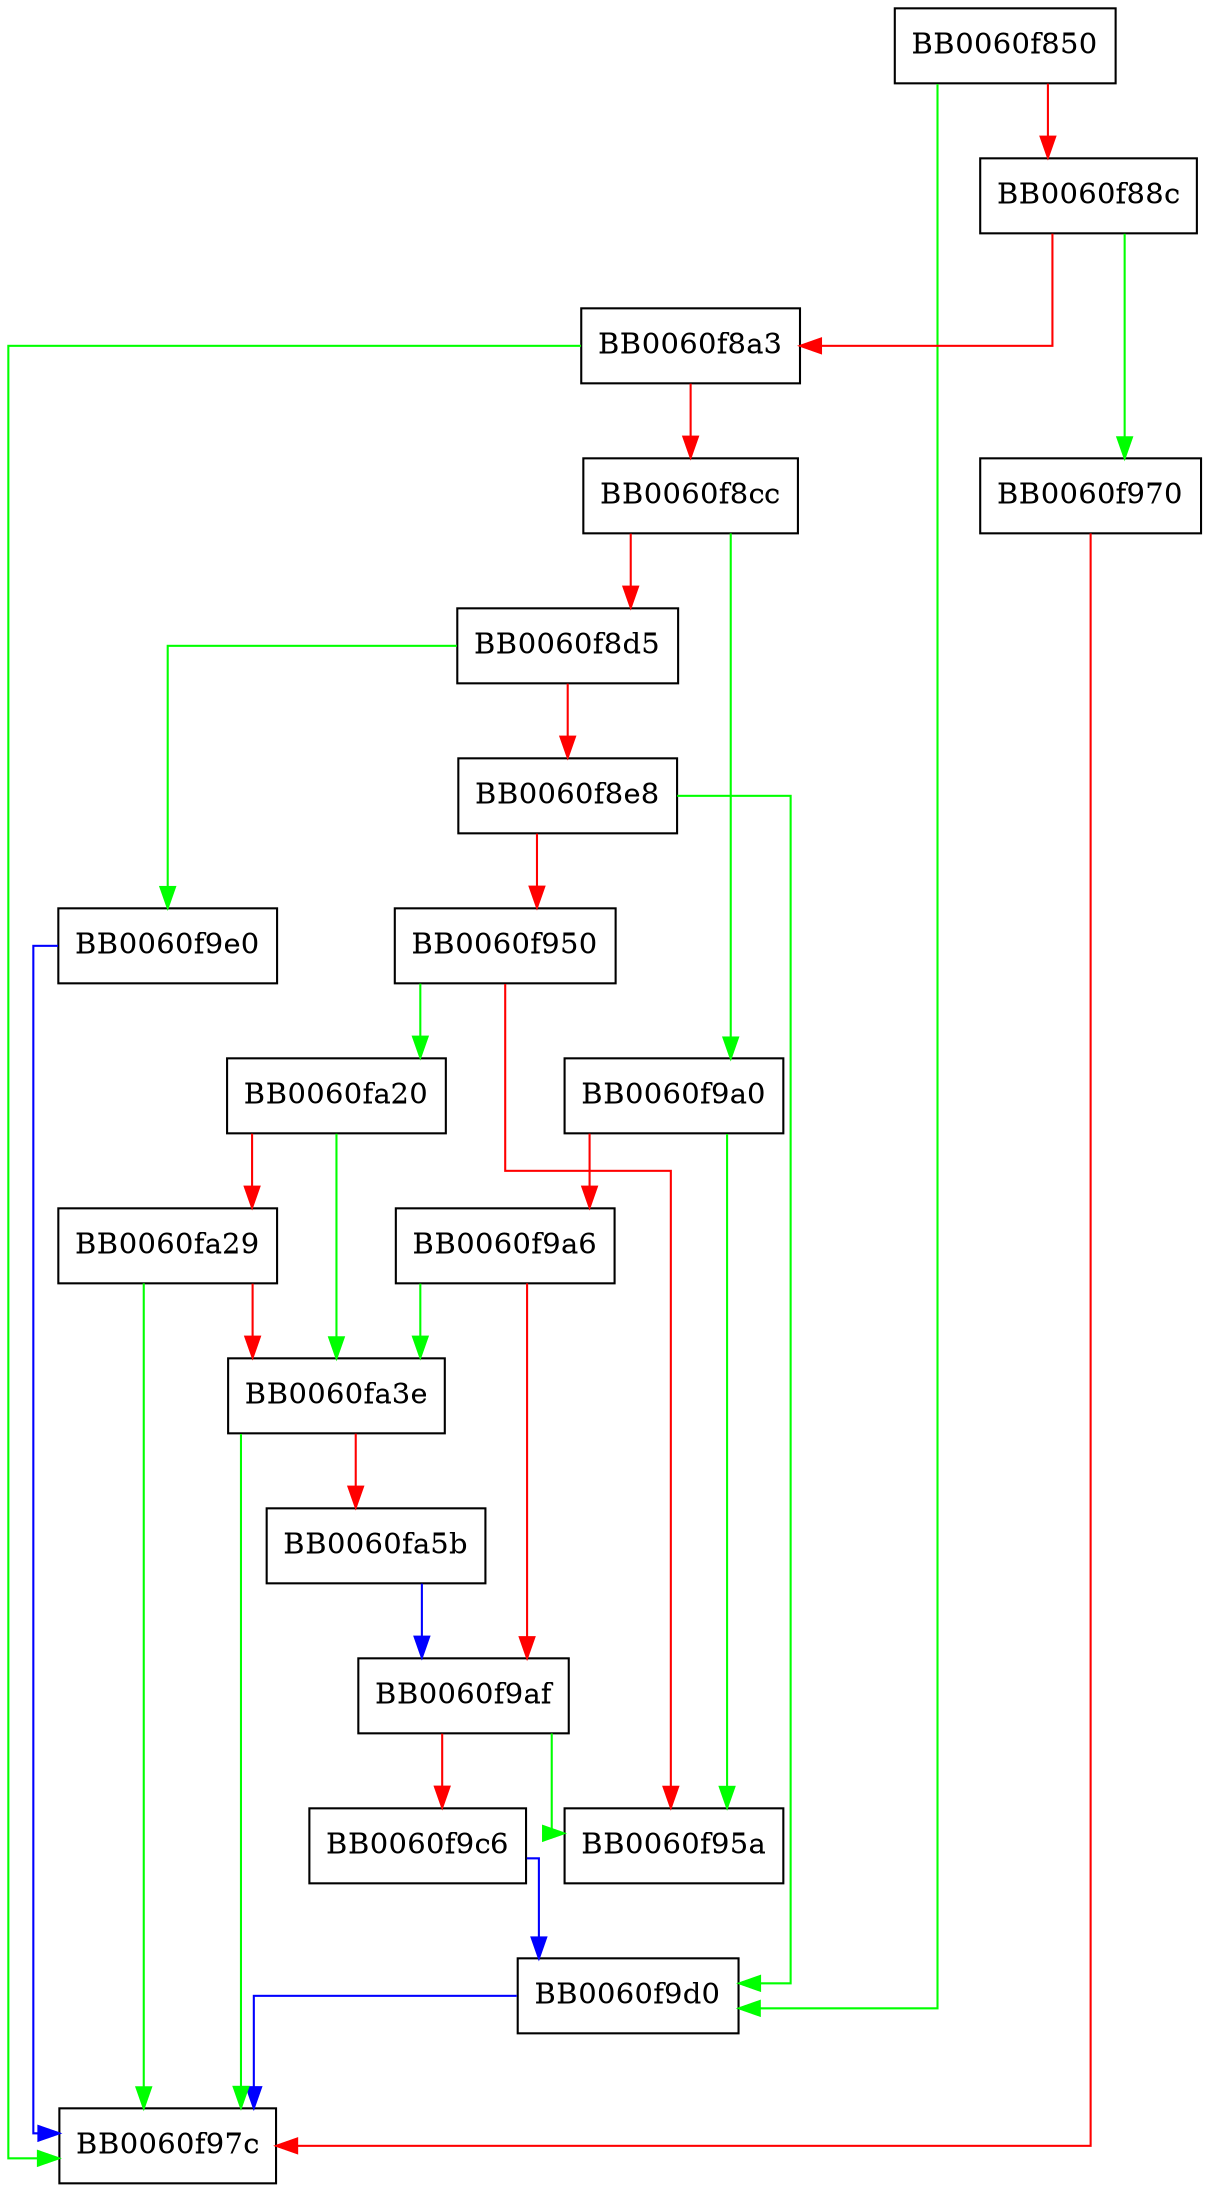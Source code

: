 digraph OCSP_request_sign {
  node [shape="box"];
  graph [splines=ortho];
  BB0060f850 -> BB0060f9d0 [color="green"];
  BB0060f850 -> BB0060f88c [color="red"];
  BB0060f88c -> BB0060f970 [color="green"];
  BB0060f88c -> BB0060f8a3 [color="red"];
  BB0060f8a3 -> BB0060f97c [color="green"];
  BB0060f8a3 -> BB0060f8cc [color="red"];
  BB0060f8cc -> BB0060f9a0 [color="green"];
  BB0060f8cc -> BB0060f8d5 [color="red"];
  BB0060f8d5 -> BB0060f9e0 [color="green"];
  BB0060f8d5 -> BB0060f8e8 [color="red"];
  BB0060f8e8 -> BB0060f9d0 [color="green"];
  BB0060f8e8 -> BB0060f950 [color="red"];
  BB0060f950 -> BB0060fa20 [color="green"];
  BB0060f950 -> BB0060f95a [color="red"];
  BB0060f970 -> BB0060f97c [color="red"];
  BB0060f9a0 -> BB0060f95a [color="green"];
  BB0060f9a0 -> BB0060f9a6 [color="red"];
  BB0060f9a6 -> BB0060fa3e [color="green"];
  BB0060f9a6 -> BB0060f9af [color="red"];
  BB0060f9af -> BB0060f95a [color="green"];
  BB0060f9af -> BB0060f9c6 [color="red"];
  BB0060f9c6 -> BB0060f9d0 [color="blue"];
  BB0060f9d0 -> BB0060f97c [color="blue"];
  BB0060f9e0 -> BB0060f97c [color="blue"];
  BB0060fa20 -> BB0060fa3e [color="green"];
  BB0060fa20 -> BB0060fa29 [color="red"];
  BB0060fa29 -> BB0060f97c [color="green"];
  BB0060fa29 -> BB0060fa3e [color="red"];
  BB0060fa3e -> BB0060f97c [color="green"];
  BB0060fa3e -> BB0060fa5b [color="red"];
  BB0060fa5b -> BB0060f9af [color="blue"];
}
